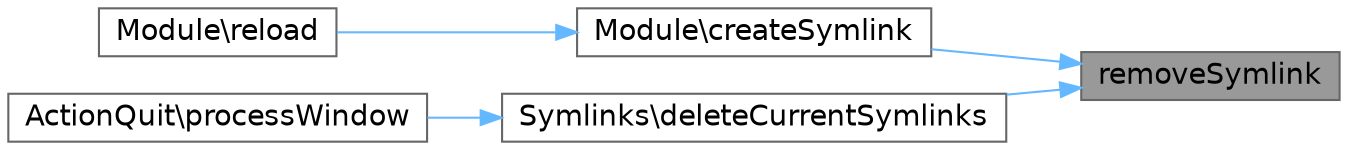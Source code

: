 digraph "removeSymlink"
{
 // LATEX_PDF_SIZE
  bgcolor="transparent";
  edge [fontname=Helvetica,fontsize=14,labelfontname=Helvetica,labelfontsize=14];
  node [fontname=Helvetica,fontsize=14,shape=box,height=0.2,width=0.4];
  rankdir="RL";
  Node1 [id="Node000001",label="removeSymlink",height=0.2,width=0.4,color="gray40", fillcolor="grey60", style="filled", fontcolor="black",tooltip=" "];
  Node1 -> Node2 [id="edge1_Node000001_Node000002",dir="back",color="steelblue1",style="solid",tooltip=" "];
  Node2 [id="Node000002",label="Module\\createSymlink",height=0.2,width=0.4,color="grey40", fillcolor="white", style="filled",URL="$d3/d9c/classModule.html#a3b7d910692a21073c89f0b25218e1f0f",tooltip=" "];
  Node2 -> Node3 [id="edge2_Node000002_Node000003",dir="back",color="steelblue1",style="solid",tooltip=" "];
  Node3 [id="Node000003",label="Module\\reload",height=0.2,width=0.4,color="grey40", fillcolor="white", style="filled",URL="$d3/d9c/classModule.html#abcf741f558ed8382bf163307e1a4e71d",tooltip=" "];
  Node1 -> Node4 [id="edge3_Node000001_Node000004",dir="back",color="steelblue1",style="solid",tooltip=" "];
  Node4 [id="Node000004",label="Symlinks\\deleteCurrentSymlinks",height=0.2,width=0.4,color="grey40", fillcolor="white", style="filled",URL="$de/db3/classSymlinks.html#a481e5161d8483e116769511960d5ac41",tooltip=" "];
  Node4 -> Node5 [id="edge4_Node000004_Node000005",dir="back",color="steelblue1",style="solid",tooltip=" "];
  Node5 [id="Node000005",label="ActionQuit\\processWindow",height=0.2,width=0.4,color="grey40", fillcolor="white", style="filled",URL="$de/d86/classActionQuit.html#adba450ef82fe3ce72172fb9ab22588cb",tooltip=" "];
}
